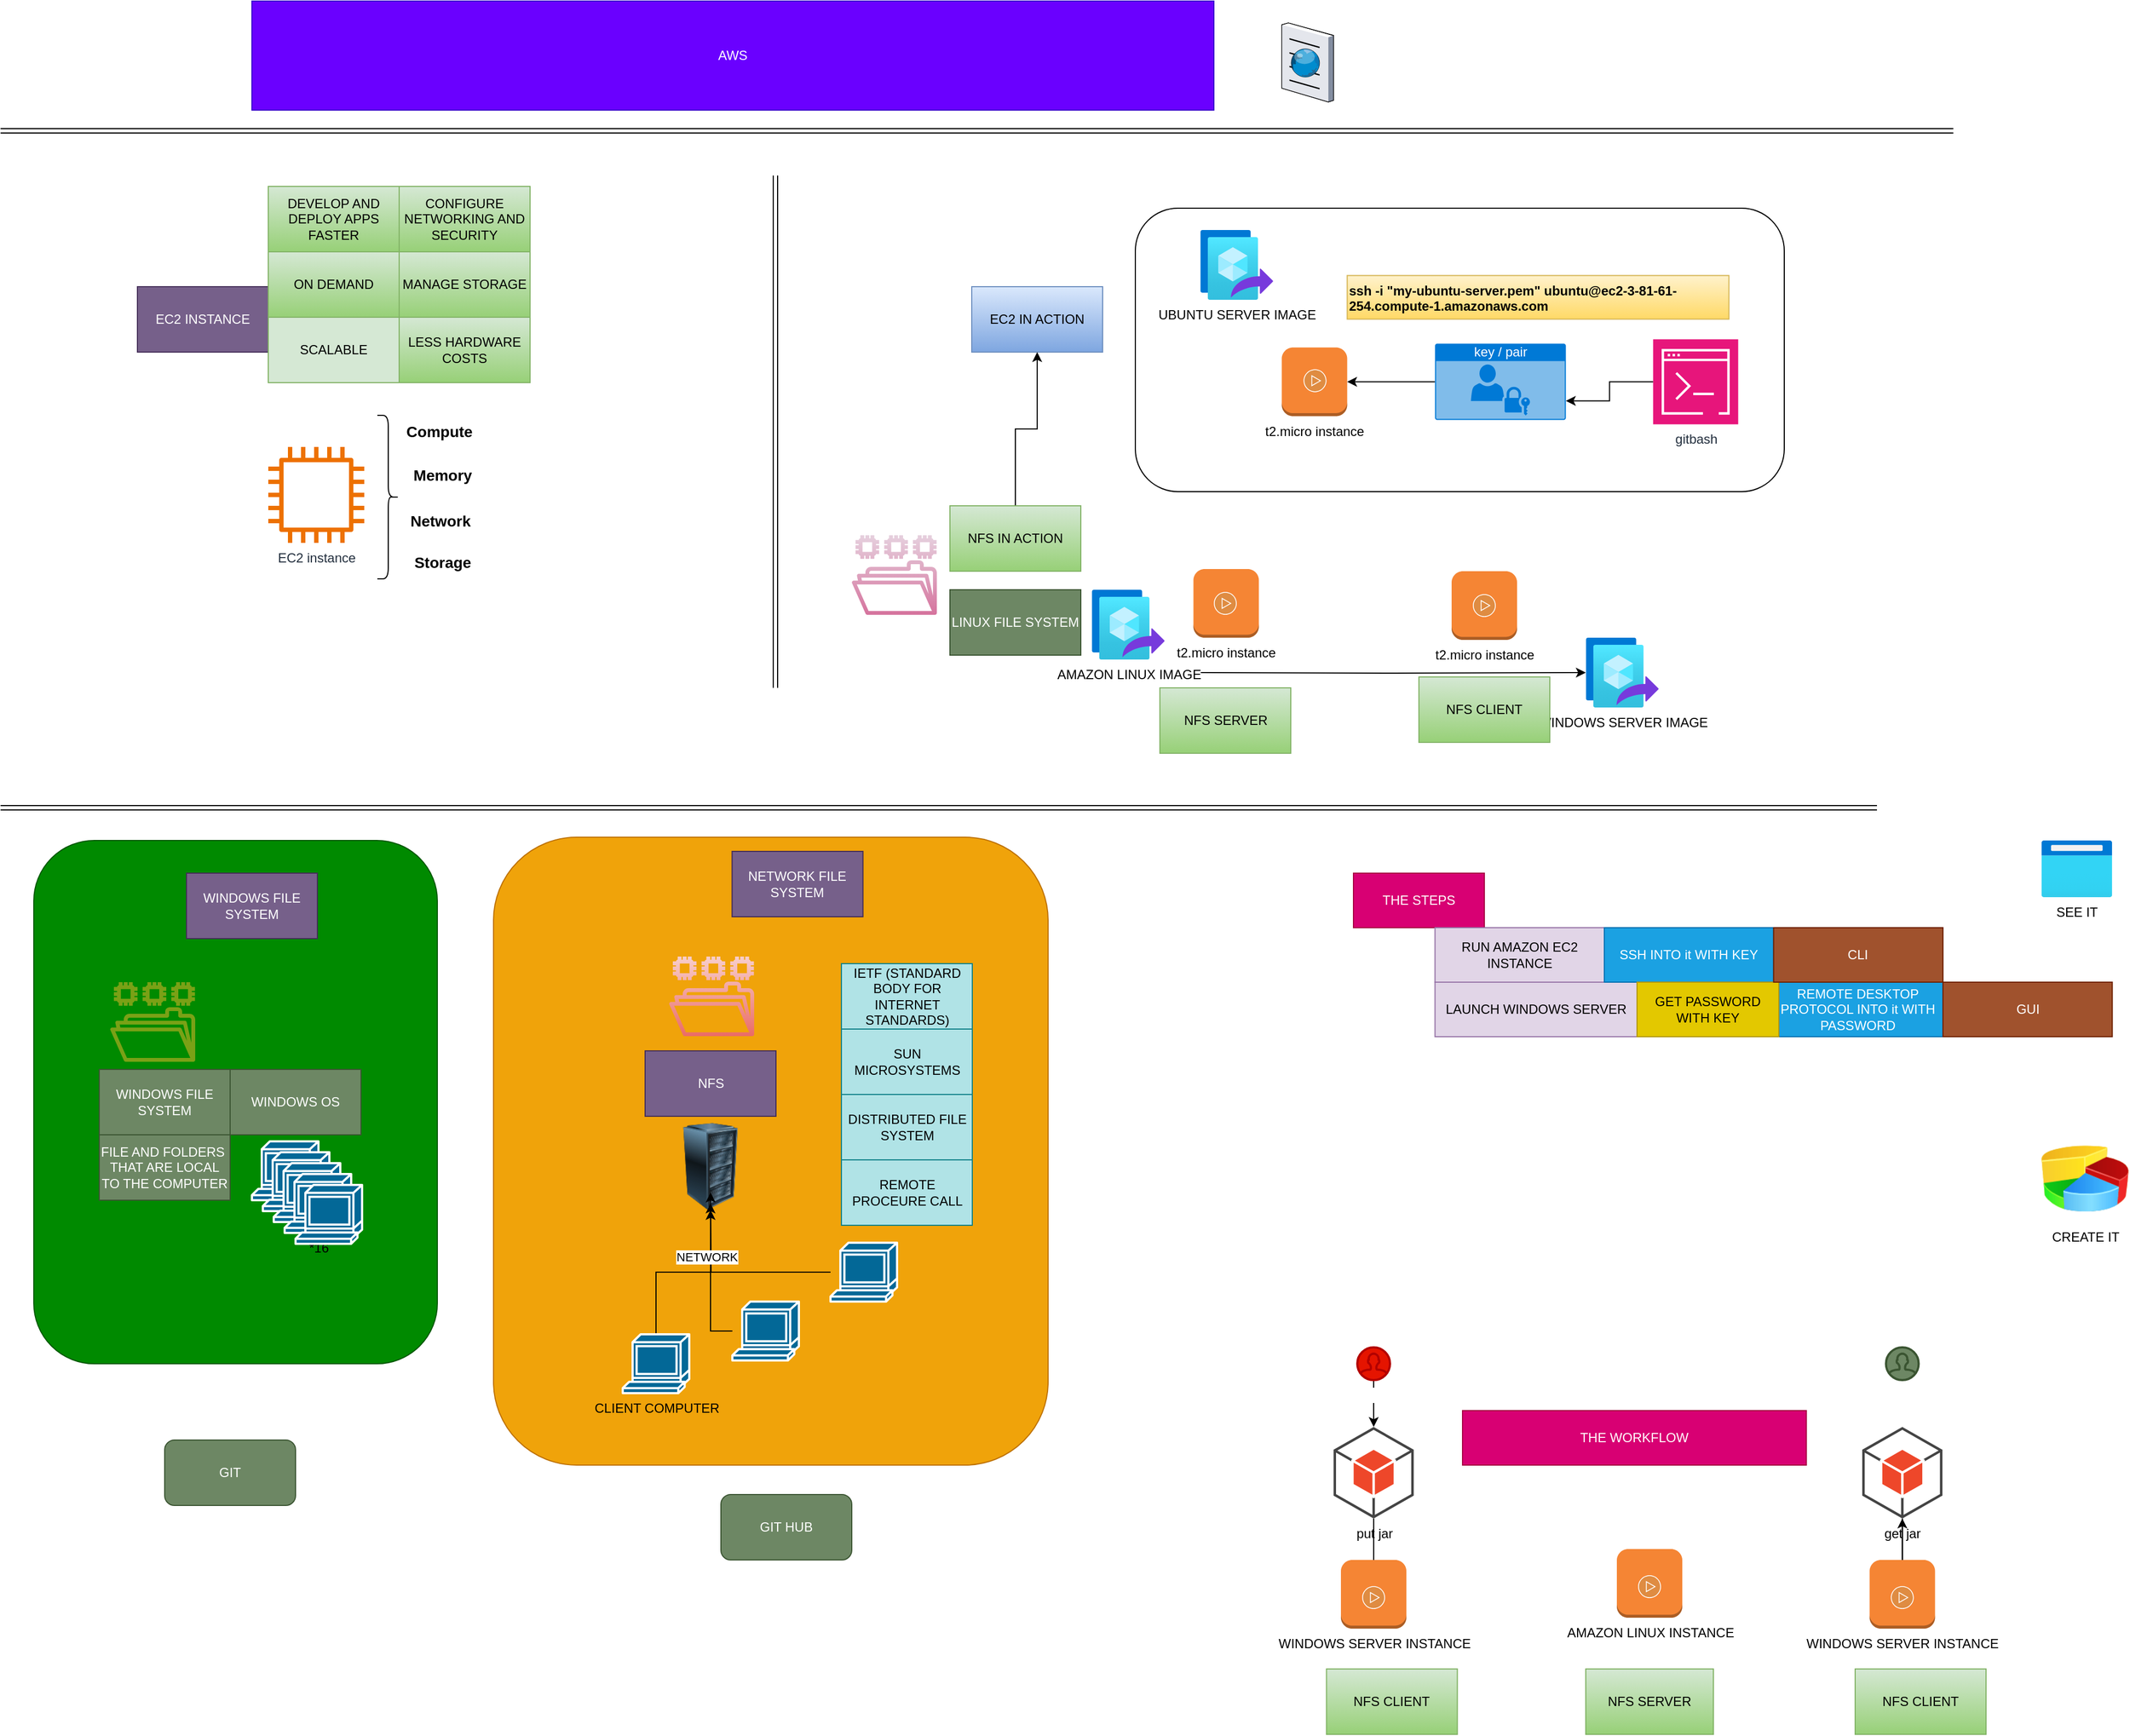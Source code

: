 <mxfile version="24.7.5" pages="2">
  <diagram name="Page-1" id="6AnjgJl4m1_xu4CjwL9G">
    <mxGraphModel dx="1050" dy="1721" grid="1" gridSize="10" guides="1" tooltips="1" connect="1" arrows="1" fold="1" page="1" pageScale="1" pageWidth="850" pageHeight="1100" math="0" shadow="0">
      <root>
        <mxCell id="0" />
        <mxCell id="1" parent="0" />
        <mxCell id="43DrkjbEzCUivdf8AP8T-97" value="t2.micro instance" style="outlineConnect=0;dashed=0;verticalLabelPosition=bottom;verticalAlign=top;align=center;html=1;shape=mxgraph.aws3.instance;fillColor=#F58534;gradientColor=none;" vertex="1" parent="1">
          <mxGeometry x="1273.25" y="401" width="60" height="63" as="geometry" />
        </mxCell>
        <mxCell id="43DrkjbEzCUivdf8AP8T-95" value="" style="rounded=1;whiteSpace=wrap;html=1;" vertex="1" parent="1">
          <mxGeometry x="1220" y="70" width="595" height="260" as="geometry" />
        </mxCell>
        <mxCell id="43DrkjbEzCUivdf8AP8T-1" value="AWS" style="rounded=0;whiteSpace=wrap;html=1;fillColor=#6a00ff;strokeColor=#3700CC;fontColor=#ffffff;" vertex="1" parent="1">
          <mxGeometry x="410" y="-120" width="882" height="100" as="geometry" />
        </mxCell>
        <mxCell id="43DrkjbEzCUivdf8AP8T-12" value="" style="group" vertex="1" connectable="0" parent="1">
          <mxGeometry x="425" y="260" width="400" height="150" as="geometry" />
        </mxCell>
        <mxCell id="43DrkjbEzCUivdf8AP8T-6" value="EC2 instance" style="sketch=0;outlineConnect=0;fontColor=#232F3E;gradientColor=none;fillColor=#ED7100;strokeColor=none;dashed=0;verticalLabelPosition=bottom;verticalAlign=top;align=center;html=1;fontSize=12;fontStyle=0;aspect=fixed;pointerEvents=1;shape=mxgraph.aws4.instance2;" vertex="1" parent="43DrkjbEzCUivdf8AP8T-12">
          <mxGeometry y="29" width="88" height="88" as="geometry" />
        </mxCell>
        <mxCell id="43DrkjbEzCUivdf8AP8T-7" value="&lt;font style=&quot;font-size: 14px;&quot;&gt;&lt;b&gt;Compute&lt;/b&gt;&lt;/font&gt;" style="text;strokeColor=none;align=center;fillColor=none;html=1;verticalAlign=middle;whiteSpace=wrap;rounded=0;" vertex="1" parent="43DrkjbEzCUivdf8AP8T-12">
          <mxGeometry x="127" width="60" height="30" as="geometry" />
        </mxCell>
        <mxCell id="43DrkjbEzCUivdf8AP8T-8" value="&lt;font style=&quot;font-size: 14px;&quot;&gt;&lt;b&gt;Memory&lt;/b&gt;&lt;/font&gt;" style="text;strokeColor=none;align=center;fillColor=none;html=1;verticalAlign=middle;whiteSpace=wrap;rounded=0;" vertex="1" parent="43DrkjbEzCUivdf8AP8T-12">
          <mxGeometry x="130" y="40" width="60" height="30" as="geometry" />
        </mxCell>
        <mxCell id="43DrkjbEzCUivdf8AP8T-9" value="&lt;font style=&quot;font-size: 14px;&quot;&gt;&lt;b&gt;Network&lt;/b&gt;&lt;/font&gt;" style="text;strokeColor=none;align=center;fillColor=none;html=1;verticalAlign=middle;whiteSpace=wrap;rounded=0;" vertex="1" parent="43DrkjbEzCUivdf8AP8T-12">
          <mxGeometry x="128" y="82" width="60" height="30" as="geometry" />
        </mxCell>
        <mxCell id="43DrkjbEzCUivdf8AP8T-10" value="&lt;font style=&quot;font-size: 14px;&quot;&gt;&lt;b&gt;Storage&lt;/b&gt;&lt;/font&gt;" style="text;strokeColor=none;align=center;fillColor=none;html=1;verticalAlign=middle;whiteSpace=wrap;rounded=0;" vertex="1" parent="43DrkjbEzCUivdf8AP8T-12">
          <mxGeometry x="130" y="120" width="60" height="30" as="geometry" />
        </mxCell>
        <mxCell id="43DrkjbEzCUivdf8AP8T-11" value="" style="shape=curlyBracket;whiteSpace=wrap;html=1;rounded=1;flipH=1;labelPosition=right;verticalLabelPosition=middle;align=left;verticalAlign=middle;" vertex="1" parent="43DrkjbEzCUivdf8AP8T-12">
          <mxGeometry x="100" width="20" height="150" as="geometry" />
        </mxCell>
        <mxCell id="43DrkjbEzCUivdf8AP8T-41" value="EC2 INSTANCE" style="rounded=0;whiteSpace=wrap;html=1;fillColor=#76608a;strokeColor=#432D57;fontColor=#ffffff;" vertex="1" parent="1">
          <mxGeometry x="305" y="142" width="120" height="60" as="geometry" />
        </mxCell>
        <mxCell id="43DrkjbEzCUivdf8AP8T-43" value="ON DEMAND" style="rounded=0;whiteSpace=wrap;html=1;fillColor=#d5e8d4;strokeColor=#82b366;gradientColor=#97d077;" vertex="1" parent="1">
          <mxGeometry x="425" y="110" width="120" height="60" as="geometry" />
        </mxCell>
        <mxCell id="43DrkjbEzCUivdf8AP8T-44" value="SCALABLE" style="rounded=0;whiteSpace=wrap;html=1;fillColor=#d5e8d4;strokeColor=#82b366;" vertex="1" parent="1">
          <mxGeometry x="425" y="170" width="120" height="60" as="geometry" />
        </mxCell>
        <mxCell id="43DrkjbEzCUivdf8AP8T-45" value="EC2 IN ACTION" style="rounded=0;whiteSpace=wrap;html=1;fillColor=#dae8fc;strokeColor=#6c8ebf;gradientColor=#7ea6e0;" vertex="1" parent="1">
          <mxGeometry x="1070" y="142" width="120" height="60" as="geometry" />
        </mxCell>
        <mxCell id="43DrkjbEzCUivdf8AP8T-46" value="UBUNTU SERVER IMAGE" style="image;aspect=fixed;html=1;points=[];align=center;fontSize=12;image=img/lib/azure2/compute/Image_Versions.svg;" vertex="1" parent="1">
          <mxGeometry x="1279.5" y="90" width="67" height="64" as="geometry" />
        </mxCell>
        <mxCell id="43DrkjbEzCUivdf8AP8T-47" value="t2.micro instance" style="outlineConnect=0;dashed=0;verticalLabelPosition=bottom;verticalAlign=top;align=center;html=1;shape=mxgraph.aws3.instance;fillColor=#F58534;gradientColor=none;" vertex="1" parent="1">
          <mxGeometry x="1354.25" y="197.75" width="60" height="63" as="geometry" />
        </mxCell>
        <mxCell id="43DrkjbEzCUivdf8AP8T-53" style="edgeStyle=orthogonalEdgeStyle;rounded=0;orthogonalLoop=1;jettySize=auto;html=1;" edge="1" parent="1" source="43DrkjbEzCUivdf8AP8T-49" target="43DrkjbEzCUivdf8AP8T-47">
          <mxGeometry relative="1" as="geometry" />
        </mxCell>
        <mxCell id="43DrkjbEzCUivdf8AP8T-49" value="key / pair" style="html=1;whiteSpace=wrap;strokeColor=none;fillColor=#0079D6;labelPosition=center;verticalLabelPosition=middle;verticalAlign=top;align=center;fontSize=12;outlineConnect=0;spacingTop=-6;fontColor=#FFFFFF;sketch=0;shape=mxgraph.sitemap.login;" vertex="1" parent="1">
          <mxGeometry x="1494.75" y="194.25" width="120" height="70" as="geometry" />
        </mxCell>
        <mxCell id="43DrkjbEzCUivdf8AP8T-50" value="" style="sketch=0;pointerEvents=1;shadow=0;dashed=0;html=1;strokeColor=none;fillColor=#DF8C42;labelPosition=center;verticalLabelPosition=bottom;verticalAlign=top;align=center;outlineConnect=0;shape=mxgraph.veeam2.running_playing;" vertex="1" parent="1">
          <mxGeometry x="1374.25" y="217.75" width="21" height="21" as="geometry" />
        </mxCell>
        <mxCell id="43DrkjbEzCUivdf8AP8T-51" value="gitbash" style="sketch=0;points=[[0,0,0],[0.25,0,0],[0.5,0,0],[0.75,0,0],[1,0,0],[0,1,0],[0.25,1,0],[0.5,1,0],[0.75,1,0],[1,1,0],[0,0.25,0],[0,0.5,0],[0,0.75,0],[1,0.25,0],[1,0.5,0],[1,0.75,0]];points=[[0,0,0],[0.25,0,0],[0.5,0,0],[0.75,0,0],[1,0,0],[0,1,0],[0.25,1,0],[0.5,1,0],[0.75,1,0],[1,1,0],[0,0.25,0],[0,0.5,0],[0,0.75,0],[1,0.25,0],[1,0.5,0],[1,0.75,0]];outlineConnect=0;fontColor=#232F3E;fillColor=#E7157B;strokeColor=#ffffff;dashed=0;verticalLabelPosition=bottom;verticalAlign=top;align=center;html=1;fontSize=12;fontStyle=0;aspect=fixed;shape=mxgraph.aws4.resourceIcon;resIcon=mxgraph.aws4.command_line_interface;" vertex="1" parent="1">
          <mxGeometry x="1694.75" y="190.25" width="78" height="78" as="geometry" />
        </mxCell>
        <mxCell id="43DrkjbEzCUivdf8AP8T-52" style="edgeStyle=orthogonalEdgeStyle;rounded=0;orthogonalLoop=1;jettySize=auto;html=1;entryX=1;entryY=0.75;entryDx=0;entryDy=0;entryPerimeter=0;" edge="1" parent="1" source="43DrkjbEzCUivdf8AP8T-51" target="43DrkjbEzCUivdf8AP8T-49">
          <mxGeometry relative="1" as="geometry" />
        </mxCell>
        <mxCell id="43DrkjbEzCUivdf8AP8T-54" value="LESS HARDWARE COSTS" style="rounded=0;whiteSpace=wrap;html=1;fillColor=#d5e8d4;strokeColor=#82b366;gradientColor=#97d077;" vertex="1" parent="1">
          <mxGeometry x="545" y="170" width="120" height="60" as="geometry" />
        </mxCell>
        <mxCell id="43DrkjbEzCUivdf8AP8T-55" value="DEVELOP AND DEPLOY APPS FASTER" style="rounded=0;whiteSpace=wrap;html=1;fillColor=#d5e8d4;strokeColor=#82b366;gradientColor=#97d077;" vertex="1" parent="1">
          <mxGeometry x="425" y="50" width="120" height="60" as="geometry" />
        </mxCell>
        <mxCell id="43DrkjbEzCUivdf8AP8T-56" value="CONFIGURE NETWORKING AND SECURITY" style="rounded=0;whiteSpace=wrap;html=1;fillColor=#d5e8d4;strokeColor=#82b366;gradientColor=#97d077;" vertex="1" parent="1">
          <mxGeometry x="545" y="50" width="120" height="60" as="geometry" />
        </mxCell>
        <mxCell id="43DrkjbEzCUivdf8AP8T-57" value="MANAGE STORAGE" style="rounded=0;whiteSpace=wrap;html=1;fillColor=#d5e8d4;strokeColor=#82b366;gradientColor=#97d077;" vertex="1" parent="1">
          <mxGeometry x="545" y="110" width="120" height="60" as="geometry" />
        </mxCell>
        <mxCell id="43DrkjbEzCUivdf8AP8T-61" value="" style="edgeStyle=orthogonalEdgeStyle;rounded=0;orthogonalLoop=1;jettySize=auto;html=1;" edge="1" parent="1" source="43DrkjbEzCUivdf8AP8T-58" target="43DrkjbEzCUivdf8AP8T-45">
          <mxGeometry relative="1" as="geometry" />
        </mxCell>
        <mxCell id="43DrkjbEzCUivdf8AP8T-58" value="NFS IN ACTION" style="rounded=0;whiteSpace=wrap;html=1;fillColor=#d5e8d4;strokeColor=#82b366;gradientColor=#97d077;" vertex="1" parent="1">
          <mxGeometry x="1050" y="343" width="120" height="60" as="geometry" />
        </mxCell>
        <mxCell id="43DrkjbEzCUivdf8AP8T-62" value="" style="sketch=0;outlineConnect=0;gradientColor=#d5739d;fillColor=#e6d0de;strokeColor=#996185;dashed=0;verticalLabelPosition=bottom;verticalAlign=top;align=center;html=1;fontSize=12;fontStyle=0;aspect=fixed;pointerEvents=1;shape=mxgraph.aws4.file_system;" vertex="1" parent="1">
          <mxGeometry x="960" y="370" width="78" height="73" as="geometry" />
        </mxCell>
        <UserObject label="ssh -i &quot;my-ubuntu-server.pem&quot; ubuntu@ec2-3-81-61-254.compute-1.amazonaws.com" link="ssh -i &quot;my-ubuntu-server.pem&quot; ubuntu@ec2-3-81-61-254.compute-1.amazonaws.com" id="43DrkjbEzCUivdf8AP8T-63">
          <mxCell style="text;whiteSpace=wrap;html=1;fontStyle=1;fillColor=#fff2cc;gradientColor=#ffd966;strokeColor=#d6b656;" vertex="1" parent="1">
            <mxGeometry x="1414.25" y="131.75" width="350" height="40" as="geometry" />
          </mxCell>
        </UserObject>
        <mxCell id="43DrkjbEzCUivdf8AP8T-64" value="AMAZON LINUX IMAGE" style="image;aspect=fixed;html=1;points=[];align=center;fontSize=12;image=img/lib/azure2/compute/Image_Versions.svg;" vertex="1" parent="1">
          <mxGeometry x="1180" y="420" width="67" height="64" as="geometry" />
        </mxCell>
        <mxCell id="43DrkjbEzCUivdf8AP8T-65" value="WINDOWS SERVER IMAGE" style="image;aspect=fixed;html=1;points=[];align=center;fontSize=12;image=img/lib/azure2/compute/Image_Versions.svg;" vertex="1" parent="1">
          <mxGeometry x="1633" y="464" width="67" height="64" as="geometry" />
        </mxCell>
        <mxCell id="43DrkjbEzCUivdf8AP8T-67" style="edgeStyle=orthogonalEdgeStyle;rounded=0;orthogonalLoop=1;jettySize=auto;html=1;" edge="1" parent="1" target="43DrkjbEzCUivdf8AP8T-65">
          <mxGeometry relative="1" as="geometry">
            <mxPoint x="1280" y="496" as="sourcePoint" />
          </mxGeometry>
        </mxCell>
        <mxCell id="43DrkjbEzCUivdf8AP8T-71" value="" style="group" vertex="1" connectable="0" parent="1">
          <mxGeometry x="750" y="660" width="390" height="563" as="geometry" />
        </mxCell>
        <mxCell id="43DrkjbEzCUivdf8AP8T-40" value="" style="group" vertex="1" connectable="0" parent="43DrkjbEzCUivdf8AP8T-71">
          <mxGeometry y="103" width="390" height="460" as="geometry" />
        </mxCell>
        <mxCell id="43DrkjbEzCUivdf8AP8T-77" value="" style="rounded=1;whiteSpace=wrap;html=1;fillColor=#f0a30a;fontColor=#000000;strokeColor=#BD7000;" vertex="1" parent="43DrkjbEzCUivdf8AP8T-40">
          <mxGeometry x="-118.5" y="-116" width="508.5" height="576" as="geometry" />
        </mxCell>
        <mxCell id="43DrkjbEzCUivdf8AP8T-20" value="NFS" style="rounded=0;whiteSpace=wrap;html=1;fillColor=#76608a;strokeColor=#432D57;fontColor=#ffffff;" vertex="1" parent="43DrkjbEzCUivdf8AP8T-40">
          <mxGeometry x="20.5" y="80" width="120" height="60" as="geometry" />
        </mxCell>
        <mxCell id="43DrkjbEzCUivdf8AP8T-27" value="" style="image;html=1;image=img/lib/clip_art/computers/Server_Rack_128x128.png" vertex="1" parent="43DrkjbEzCUivdf8AP8T-40">
          <mxGeometry x="40.5" y="146" width="80" height="80" as="geometry" />
        </mxCell>
        <mxCell id="43DrkjbEzCUivdf8AP8T-31" style="edgeStyle=orthogonalEdgeStyle;rounded=0;orthogonalLoop=1;jettySize=auto;html=1;" edge="1" parent="43DrkjbEzCUivdf8AP8T-40" source="43DrkjbEzCUivdf8AP8T-28" target="43DrkjbEzCUivdf8AP8T-27">
          <mxGeometry relative="1" as="geometry" />
        </mxCell>
        <mxCell id="43DrkjbEzCUivdf8AP8T-28" value="CLIENT COMPUTER" style="shape=mxgraph.cisco.computers_and_peripherals.terminal;html=1;pointerEvents=1;dashed=0;fillColor=#036897;strokeColor=#ffffff;strokeWidth=2;verticalLabelPosition=bottom;verticalAlign=top;align=center;outlineConnect=0;" vertex="1" parent="43DrkjbEzCUivdf8AP8T-40">
          <mxGeometry y="340" width="61" height="54" as="geometry" />
        </mxCell>
        <mxCell id="43DrkjbEzCUivdf8AP8T-32" style="edgeStyle=orthogonalEdgeStyle;rounded=0;orthogonalLoop=1;jettySize=auto;html=1;" edge="1" parent="43DrkjbEzCUivdf8AP8T-40" source="43DrkjbEzCUivdf8AP8T-29">
          <mxGeometry relative="1" as="geometry">
            <mxPoint x="80.5" y="220" as="targetPoint" />
          </mxGeometry>
        </mxCell>
        <mxCell id="43DrkjbEzCUivdf8AP8T-29" value="" style="shape=mxgraph.cisco.computers_and_peripherals.terminal;html=1;pointerEvents=1;dashed=0;fillColor=#036897;strokeColor=#ffffff;strokeWidth=2;verticalLabelPosition=bottom;verticalAlign=top;align=center;outlineConnect=0;" vertex="1" parent="43DrkjbEzCUivdf8AP8T-40">
          <mxGeometry x="100.5" y="310" width="61" height="54" as="geometry" />
        </mxCell>
        <mxCell id="43DrkjbEzCUivdf8AP8T-33" style="edgeStyle=orthogonalEdgeStyle;rounded=0;orthogonalLoop=1;jettySize=auto;html=1;" edge="1" parent="43DrkjbEzCUivdf8AP8T-40" source="43DrkjbEzCUivdf8AP8T-30">
          <mxGeometry relative="1" as="geometry">
            <mxPoint x="80.5" y="210" as="targetPoint" />
          </mxGeometry>
        </mxCell>
        <mxCell id="43DrkjbEzCUivdf8AP8T-36" value="NETWORK" style="edgeLabel;html=1;align=center;verticalAlign=middle;resizable=0;points=[];" vertex="1" connectable="0" parent="43DrkjbEzCUivdf8AP8T-33">
          <mxGeometry x="0.361" y="4" relative="1" as="geometry">
            <mxPoint as="offset" />
          </mxGeometry>
        </mxCell>
        <mxCell id="43DrkjbEzCUivdf8AP8T-30" value="" style="shape=mxgraph.cisco.computers_and_peripherals.terminal;html=1;pointerEvents=1;dashed=0;fillColor=#036897;strokeColor=#ffffff;strokeWidth=2;verticalLabelPosition=bottom;verticalAlign=top;align=center;outlineConnect=0;" vertex="1" parent="43DrkjbEzCUivdf8AP8T-40">
          <mxGeometry x="190.5" y="256" width="61" height="54" as="geometry" />
        </mxCell>
        <mxCell id="43DrkjbEzCUivdf8AP8T-34" value="DISTRIBUTED FILE SYSTEM" style="rounded=0;whiteSpace=wrap;html=1;fillColor=#b0e3e6;strokeColor=#0e8088;" vertex="1" parent="43DrkjbEzCUivdf8AP8T-40">
          <mxGeometry x="200.5" y="120" width="120" height="60" as="geometry" />
        </mxCell>
        <mxCell id="43DrkjbEzCUivdf8AP8T-35" value="SUN MICROSYSTEMS" style="rounded=0;whiteSpace=wrap;html=1;fillColor=#b0e3e6;strokeColor=#0e8088;" vertex="1" parent="43DrkjbEzCUivdf8AP8T-40">
          <mxGeometry x="200.5" y="60" width="120" height="60" as="geometry" />
        </mxCell>
        <mxCell id="43DrkjbEzCUivdf8AP8T-37" value="REMOTE PROCEURE CALL" style="rounded=0;whiteSpace=wrap;html=1;fillColor=#b0e3e6;strokeColor=#0e8088;" vertex="1" parent="43DrkjbEzCUivdf8AP8T-40">
          <mxGeometry x="200.5" y="180" width="120" height="60" as="geometry" />
        </mxCell>
        <mxCell id="43DrkjbEzCUivdf8AP8T-38" value="IETF (STANDARD BODY FOR INTERNET STANDARDS)" style="rounded=0;whiteSpace=wrap;html=1;fillColor=#b0e3e6;strokeColor=#0e8088;" vertex="1" parent="43DrkjbEzCUivdf8AP8T-40">
          <mxGeometry x="200.5" width="120" height="60" as="geometry" />
        </mxCell>
        <mxCell id="43DrkjbEzCUivdf8AP8T-60" value="" style="sketch=0;outlineConnect=0;gradientColor=#ea6b66;fillColor=#f8cecc;strokeColor=#b85450;dashed=0;verticalLabelPosition=bottom;verticalAlign=top;align=center;html=1;fontSize=12;fontStyle=0;aspect=fixed;pointerEvents=1;shape=mxgraph.aws4.file_system;" vertex="1" parent="43DrkjbEzCUivdf8AP8T-40">
          <mxGeometry x="42.5" y="-6.5" width="78" height="73" as="geometry" />
        </mxCell>
        <mxCell id="43DrkjbEzCUivdf8AP8T-68" value="NETWORK FILE SYSTEM" style="rounded=0;whiteSpace=wrap;html=1;fillColor=#76608a;strokeColor=#432D57;fontColor=#ffffff;" vertex="1" parent="43DrkjbEzCUivdf8AP8T-71">
          <mxGeometry x="100.25" width="120" height="60" as="geometry" />
        </mxCell>
        <mxCell id="43DrkjbEzCUivdf8AP8T-72" value="" style="shape=link;html=1;rounded=0;" edge="1" parent="1">
          <mxGeometry width="100" relative="1" as="geometry">
            <mxPoint x="179.5" y="620" as="sourcePoint" />
            <mxPoint x="1900" y="620" as="targetPoint" />
          </mxGeometry>
        </mxCell>
        <mxCell id="43DrkjbEzCUivdf8AP8T-73" value="" style="shape=link;html=1;rounded=0;" edge="1" parent="1">
          <mxGeometry width="100" relative="1" as="geometry">
            <mxPoint x="179.5" y="-1" as="sourcePoint" />
            <mxPoint x="1970" y="-1" as="targetPoint" />
          </mxGeometry>
        </mxCell>
        <mxCell id="43DrkjbEzCUivdf8AP8T-74" value="" style="shape=link;html=1;rounded=0;" edge="1" parent="1">
          <mxGeometry width="100" relative="1" as="geometry">
            <mxPoint x="890" y="40" as="sourcePoint" />
            <mxPoint x="890" y="510" as="targetPoint" />
          </mxGeometry>
        </mxCell>
        <mxCell id="43DrkjbEzCUivdf8AP8T-79" value="" style="group" vertex="1" connectable="0" parent="1">
          <mxGeometry x="210" y="650" width="370" height="480" as="geometry" />
        </mxCell>
        <mxCell id="43DrkjbEzCUivdf8AP8T-76" value="" style="rounded=1;whiteSpace=wrap;html=1;fillColor=#008a00;fontColor=#ffffff;strokeColor=#005700;" vertex="1" parent="43DrkjbEzCUivdf8AP8T-79">
          <mxGeometry width="370" height="480" as="geometry" />
        </mxCell>
        <mxCell id="43DrkjbEzCUivdf8AP8T-70" value="" style="group" vertex="1" connectable="0" parent="43DrkjbEzCUivdf8AP8T-79">
          <mxGeometry x="60" y="30" width="241" height="340" as="geometry" />
        </mxCell>
        <mxCell id="43DrkjbEzCUivdf8AP8T-39" value="" style="group" vertex="1" connectable="0" parent="43DrkjbEzCUivdf8AP8T-70">
          <mxGeometry y="180" width="241" height="160" as="geometry" />
        </mxCell>
        <mxCell id="43DrkjbEzCUivdf8AP8T-16" value="WINDOWS FILE SYSTEM" style="rounded=0;whiteSpace=wrap;html=1;fillColor=#6d8764;strokeColor=#3A5431;fontColor=#ffffff;" vertex="1" parent="43DrkjbEzCUivdf8AP8T-39">
          <mxGeometry width="120" height="60" as="geometry" />
        </mxCell>
        <mxCell id="43DrkjbEzCUivdf8AP8T-17" value="FILE AND FOLDERS&amp;nbsp;&lt;div&gt;THAT ARE LOCAL TO THE COMPUTER&lt;/div&gt;" style="rounded=0;whiteSpace=wrap;html=1;fillColor=#6d8764;strokeColor=#3A5431;fontColor=#ffffff;" vertex="1" parent="43DrkjbEzCUivdf8AP8T-39">
          <mxGeometry y="60" width="120" height="60" as="geometry" />
        </mxCell>
        <mxCell id="43DrkjbEzCUivdf8AP8T-18" value="WINDOWS OS" style="rounded=0;whiteSpace=wrap;html=1;fillColor=#6d8764;strokeColor=#3A5431;fontColor=#ffffff;" vertex="1" parent="43DrkjbEzCUivdf8AP8T-39">
          <mxGeometry x="120" width="120" height="60" as="geometry" />
        </mxCell>
        <mxCell id="43DrkjbEzCUivdf8AP8T-21" value="*16" style="shape=mxgraph.cisco.computers_and_peripherals.terminal;html=1;pointerEvents=1;dashed=0;fillColor=#036897;strokeColor=#ffffff;strokeWidth=2;verticalLabelPosition=bottom;verticalAlign=top;align=center;outlineConnect=0;" vertex="1" parent="43DrkjbEzCUivdf8AP8T-39">
          <mxGeometry x="140" y="66" width="61" height="54" as="geometry" />
        </mxCell>
        <mxCell id="43DrkjbEzCUivdf8AP8T-23" value="*16" style="shape=mxgraph.cisco.computers_and_peripherals.terminal;html=1;pointerEvents=1;dashed=0;fillColor=#036897;strokeColor=#ffffff;strokeWidth=2;verticalLabelPosition=bottom;verticalAlign=top;align=center;outlineConnect=0;" vertex="1" parent="43DrkjbEzCUivdf8AP8T-39">
          <mxGeometry x="150" y="76" width="61" height="54" as="geometry" />
        </mxCell>
        <mxCell id="43DrkjbEzCUivdf8AP8T-24" value="*16" style="shape=mxgraph.cisco.computers_and_peripherals.terminal;html=1;pointerEvents=1;dashed=0;fillColor=#036897;strokeColor=#ffffff;strokeWidth=2;verticalLabelPosition=bottom;verticalAlign=top;align=center;outlineConnect=0;" vertex="1" parent="43DrkjbEzCUivdf8AP8T-39">
          <mxGeometry x="160" y="86" width="61" height="54" as="geometry" />
        </mxCell>
        <mxCell id="43DrkjbEzCUivdf8AP8T-25" value="*16" style="shape=mxgraph.cisco.computers_and_peripherals.terminal;html=1;pointerEvents=1;dashed=0;fillColor=#036897;strokeColor=#ffffff;strokeWidth=2;verticalLabelPosition=bottom;verticalAlign=top;align=center;outlineConnect=0;" vertex="1" parent="43DrkjbEzCUivdf8AP8T-39">
          <mxGeometry x="170" y="96" width="61" height="54" as="geometry" />
        </mxCell>
        <mxCell id="43DrkjbEzCUivdf8AP8T-26" value="" style="shape=mxgraph.cisco.computers_and_peripherals.terminal;html=1;pointerEvents=1;dashed=0;fillColor=#036897;strokeColor=#ffffff;strokeWidth=2;verticalLabelPosition=bottom;verticalAlign=top;align=center;outlineConnect=0;" vertex="1" parent="43DrkjbEzCUivdf8AP8T-39">
          <mxGeometry x="180" y="106" width="61" height="54" as="geometry" />
        </mxCell>
        <mxCell id="43DrkjbEzCUivdf8AP8T-59" value="" style="sketch=0;outlineConnect=0;fontColor=#232F3E;gradientColor=none;fillColor=#7AA116;strokeColor=none;dashed=0;verticalLabelPosition=bottom;verticalAlign=top;align=center;html=1;fontSize=12;fontStyle=0;aspect=fixed;pointerEvents=1;shape=mxgraph.aws4.file_system;" vertex="1" parent="43DrkjbEzCUivdf8AP8T-70">
          <mxGeometry x="10" y="100" width="78" height="73" as="geometry" />
        </mxCell>
        <mxCell id="43DrkjbEzCUivdf8AP8T-69" value="WINDOWS FILE SYSTEM" style="rounded=0;whiteSpace=wrap;html=1;fillColor=#76608a;strokeColor=#432D57;fontColor=#ffffff;" vertex="1" parent="43DrkjbEzCUivdf8AP8T-70">
          <mxGeometry x="80" width="120" height="60" as="geometry" />
        </mxCell>
        <mxCell id="43DrkjbEzCUivdf8AP8T-80" value="GIT" style="rounded=1;whiteSpace=wrap;html=1;fillColor=#6d8764;fontColor=#ffffff;strokeColor=#3A5431;" vertex="1" parent="1">
          <mxGeometry x="330" y="1200" width="120" height="60" as="geometry" />
        </mxCell>
        <mxCell id="43DrkjbEzCUivdf8AP8T-81" value="GIT HUB" style="rounded=1;whiteSpace=wrap;html=1;fillColor=#6d8764;fontColor=#ffffff;strokeColor=#3A5431;" vertex="1" parent="1">
          <mxGeometry x="840" y="1250" width="120" height="60" as="geometry" />
        </mxCell>
        <mxCell id="43DrkjbEzCUivdf8AP8T-94" value="LINUX FILE SYSTEM" style="rounded=0;whiteSpace=wrap;html=1;fillColor=#6d8764;strokeColor=#3A5431;fontColor=#ffffff;" vertex="1" parent="1">
          <mxGeometry x="1050" y="420" width="120" height="60" as="geometry" />
        </mxCell>
        <mxCell id="43DrkjbEzCUivdf8AP8T-96" value="" style="sketch=0;pointerEvents=1;shadow=0;dashed=0;html=1;strokeColor=none;fillColor=#DF8C42;labelPosition=center;verticalLabelPosition=bottom;verticalAlign=top;align=center;outlineConnect=0;shape=mxgraph.veeam2.running_playing;" vertex="1" parent="1">
          <mxGeometry x="1292" y="422" width="21" height="21" as="geometry" />
        </mxCell>
        <mxCell id="43DrkjbEzCUivdf8AP8T-100" value="t2.micro instance" style="outlineConnect=0;dashed=0;verticalLabelPosition=bottom;verticalAlign=top;align=center;html=1;shape=mxgraph.aws3.instance;fillColor=#F58534;gradientColor=none;" vertex="1" parent="1">
          <mxGeometry x="1510" y="403" width="60" height="63" as="geometry" />
        </mxCell>
        <mxCell id="43DrkjbEzCUivdf8AP8T-101" value="" style="sketch=0;pointerEvents=1;shadow=0;dashed=0;html=1;strokeColor=none;fillColor=#DF8C42;labelPosition=center;verticalLabelPosition=bottom;verticalAlign=top;align=center;outlineConnect=0;shape=mxgraph.veeam2.running_playing;" vertex="1" parent="1">
          <mxGeometry x="1529.5" y="424" width="21" height="21" as="geometry" />
        </mxCell>
        <mxCell id="43DrkjbEzCUivdf8AP8T-102" value="NFS SERVER" style="rounded=0;whiteSpace=wrap;html=1;fillColor=#d5e8d4;strokeColor=#82b366;gradientColor=#97d077;" vertex="1" parent="1">
          <mxGeometry x="1242.5" y="510" width="120" height="60" as="geometry" />
        </mxCell>
        <mxCell id="43DrkjbEzCUivdf8AP8T-103" value="NFS CLIENT" style="rounded=0;whiteSpace=wrap;html=1;fillColor=#d5e8d4;strokeColor=#82b366;gradientColor=#97d077;" vertex="1" parent="1">
          <mxGeometry x="1480" y="500" width="120" height="60" as="geometry" />
        </mxCell>
        <mxCell id="43DrkjbEzCUivdf8AP8T-104" value="" style="verticalLabelPosition=bottom;sketch=0;aspect=fixed;html=1;verticalAlign=top;strokeColor=none;align=center;outlineConnect=0;shape=mxgraph.citrix.browser;" vertex="1" parent="1">
          <mxGeometry x="1354.25" y="-100" width="47.5" height="72.5" as="geometry" />
        </mxCell>
        <mxCell id="43DrkjbEzCUivdf8AP8T-105" value="SEE IT" style="image;aspect=fixed;html=1;points=[];align=center;fontSize=12;image=img/lib/azure2/general/Browser.svg;" vertex="1" parent="1">
          <mxGeometry x="2050.75" y="650" width="65" height="52" as="geometry" />
        </mxCell>
        <mxCell id="43DrkjbEzCUivdf8AP8T-106" value="CREATE IT" style="image;html=1;image=img/lib/clip_art/finance/Pie_Chart_128x128.png" vertex="1" parent="1">
          <mxGeometry x="2050.75" y="920" width="80" height="80" as="geometry" />
        </mxCell>
        <mxCell id="43DrkjbEzCUivdf8AP8T-107" value="THE STEPS" style="rounded=0;whiteSpace=wrap;html=1;fillColor=#d80073;strokeColor=#A50040;fontColor=#ffffff;" vertex="1" parent="1">
          <mxGeometry x="1420" y="680" width="120" height="50" as="geometry" />
        </mxCell>
        <mxCell id="43DrkjbEzCUivdf8AP8T-108" value="RUN AMAZON EC2 INSTANCE" style="rounded=0;whiteSpace=wrap;html=1;fillColor=#e1d5e7;strokeColor=#9673a6;" vertex="1" parent="1">
          <mxGeometry x="1494.75" y="730" width="155.25" height="50" as="geometry" />
        </mxCell>
        <mxCell id="43DrkjbEzCUivdf8AP8T-109" value="LAUNCH WINDOWS SERVER" style="rounded=0;whiteSpace=wrap;html=1;fillColor=#e1d5e7;strokeColor=#9673a6;" vertex="1" parent="1">
          <mxGeometry x="1494.75" y="780" width="185.25" height="50" as="geometry" />
        </mxCell>
        <mxCell id="43DrkjbEzCUivdf8AP8T-110" value="SSH INTO it WITH KEY" style="rounded=0;whiteSpace=wrap;html=1;fillColor=#1ba1e2;strokeColor=#006EAF;fontColor=#ffffff;" vertex="1" parent="1">
          <mxGeometry x="1650" y="730" width="155.25" height="50" as="geometry" />
        </mxCell>
        <mxCell id="43DrkjbEzCUivdf8AP8T-111" value="REMOTE DESKTOP PROTOCOL INTO it WITH PASSWORD" style="rounded=0;whiteSpace=wrap;html=1;fillColor=#1ba1e2;strokeColor=#006EAF;fontColor=#ffffff;" vertex="1" parent="1">
          <mxGeometry x="1805.25" y="780" width="155.25" height="50" as="geometry" />
        </mxCell>
        <mxCell id="43DrkjbEzCUivdf8AP8T-112" value="GET PASSWORD WITH KEY" style="rounded=0;whiteSpace=wrap;html=1;fillColor=#e3c800;strokeColor=#B09500;fontColor=#000000;" vertex="1" parent="1">
          <mxGeometry x="1680" y="780" width="130" height="50" as="geometry" />
        </mxCell>
        <mxCell id="43DrkjbEzCUivdf8AP8T-113" value="CLI" style="rounded=0;whiteSpace=wrap;html=1;fillColor=#a0522d;strokeColor=#6D1F00;fontColor=#ffffff;" vertex="1" parent="1">
          <mxGeometry x="1805.25" y="730" width="155.25" height="50" as="geometry" />
        </mxCell>
        <mxCell id="43DrkjbEzCUivdf8AP8T-114" value="GUI" style="rounded=0;whiteSpace=wrap;html=1;fillColor=#a0522d;strokeColor=#6D1F00;fontColor=#ffffff;" vertex="1" parent="1">
          <mxGeometry x="1960.5" y="780" width="155.25" height="50" as="geometry" />
        </mxCell>
        <mxCell id="43DrkjbEzCUivdf8AP8T-123" value="" style="edgeStyle=orthogonalEdgeStyle;rounded=0;orthogonalLoop=1;jettySize=auto;html=1;" edge="1" parent="1" source="43DrkjbEzCUivdf8AP8T-115" target="43DrkjbEzCUivdf8AP8T-119">
          <mxGeometry relative="1" as="geometry" />
        </mxCell>
        <mxCell id="43DrkjbEzCUivdf8AP8T-115" value="Subbu" style="html=1;verticalLabelPosition=bottom;align=center;labelBackgroundColor=#ffffff;verticalAlign=top;strokeWidth=2;strokeColor=#B20000;shadow=0;dashed=0;shape=mxgraph.ios7.icons.user;fillColor=#e51400;fontColor=#ffffff;" vertex="1" parent="1">
          <mxGeometry x="1423.5" y="1115" width="30" height="30" as="geometry" />
        </mxCell>
        <mxCell id="43DrkjbEzCUivdf8AP8T-116" value="Miks" style="html=1;verticalLabelPosition=bottom;align=center;labelBackgroundColor=#ffffff;verticalAlign=top;strokeWidth=2;strokeColor=#3A5431;shadow=0;dashed=0;shape=mxgraph.ios7.icons.user;fillColor=#6d8764;fontColor=#ffffff;" vertex="1" parent="1">
          <mxGeometry x="1908.25" y="1115" width="30" height="30" as="geometry" />
        </mxCell>
        <mxCell id="43DrkjbEzCUivdf8AP8T-117" value="THE WORKFLOW" style="rounded=0;whiteSpace=wrap;html=1;fillColor=#d80073;strokeColor=#A50040;fontColor=#ffffff;" vertex="1" parent="1">
          <mxGeometry x="1520" y="1173" width="315.25" height="50" as="geometry" />
        </mxCell>
        <mxCell id="43DrkjbEzCUivdf8AP8T-118" value="NFS SERVER" style="rounded=0;whiteSpace=wrap;html=1;fillColor=#d5e8d4;strokeColor=#82b366;gradientColor=#97d077;" vertex="1" parent="1">
          <mxGeometry x="1633" y="1410" width="117" height="60" as="geometry" />
        </mxCell>
        <mxCell id="43DrkjbEzCUivdf8AP8T-124" value="" style="edgeStyle=orthogonalEdgeStyle;rounded=0;orthogonalLoop=1;jettySize=auto;html=1;" edge="1" parent="1" source="43DrkjbEzCUivdf8AP8T-119" target="43DrkjbEzCUivdf8AP8T-121">
          <mxGeometry relative="1" as="geometry" />
        </mxCell>
        <mxCell id="43DrkjbEzCUivdf8AP8T-119" value="put jar" style="outlineConnect=0;dashed=0;verticalLabelPosition=bottom;verticalAlign=top;align=center;html=1;shape=mxgraph.aws3.android;fillColor=#EE472A;gradientColor=none;" vertex="1" parent="1">
          <mxGeometry x="1401.75" y="1188" width="73.5" height="84" as="geometry" />
        </mxCell>
        <mxCell id="43DrkjbEzCUivdf8AP8T-122" value="W" style="group" vertex="1" connectable="0" parent="1">
          <mxGeometry x="1408.5" y="1310" width="60" height="63" as="geometry" />
        </mxCell>
        <mxCell id="43DrkjbEzCUivdf8AP8T-120" value="WINDOWS SERVER INSTANCE" style="outlineConnect=0;dashed=0;verticalLabelPosition=bottom;verticalAlign=top;align=center;html=1;shape=mxgraph.aws3.instance;fillColor=#F58534;gradientColor=none;" vertex="1" parent="43DrkjbEzCUivdf8AP8T-122">
          <mxGeometry width="60" height="63" as="geometry" />
        </mxCell>
        <mxCell id="43DrkjbEzCUivdf8AP8T-121" value="" style="sketch=0;pointerEvents=1;shadow=0;dashed=0;html=1;strokeColor=none;fillColor=#DF8C42;labelPosition=center;verticalLabelPosition=bottom;verticalAlign=top;align=center;outlineConnect=0;shape=mxgraph.veeam2.running_playing;" vertex="1" parent="43DrkjbEzCUivdf8AP8T-122">
          <mxGeometry x="19.5" y="24" width="21" height="21" as="geometry" />
        </mxCell>
        <mxCell id="43DrkjbEzCUivdf8AP8T-126" value="NFS CLIENT" style="rounded=0;whiteSpace=wrap;html=1;fillColor=#d5e8d4;strokeColor=#82b366;gradientColor=#97d077;" vertex="1" parent="1">
          <mxGeometry x="1395.25" y="1410" width="120" height="60" as="geometry" />
        </mxCell>
        <mxCell id="43DrkjbEzCUivdf8AP8T-127" value="" style="group" vertex="1" connectable="0" parent="1">
          <mxGeometry x="1661.5" y="1300" width="60" height="63" as="geometry" />
        </mxCell>
        <mxCell id="43DrkjbEzCUivdf8AP8T-128" value="AMAZON LINUX INSTANCE" style="outlineConnect=0;dashed=0;verticalLabelPosition=bottom;verticalAlign=top;align=center;html=1;shape=mxgraph.aws3.instance;fillColor=#F58534;gradientColor=none;" vertex="1" parent="43DrkjbEzCUivdf8AP8T-127">
          <mxGeometry width="60" height="63" as="geometry" />
        </mxCell>
        <mxCell id="43DrkjbEzCUivdf8AP8T-129" value="" style="sketch=0;pointerEvents=1;shadow=0;dashed=0;html=1;strokeColor=none;fillColor=#DF8C42;labelPosition=center;verticalLabelPosition=bottom;verticalAlign=top;align=center;outlineConnect=0;shape=mxgraph.veeam2.running_playing;" vertex="1" parent="43DrkjbEzCUivdf8AP8T-127">
          <mxGeometry x="19.5" y="24" width="21" height="21" as="geometry" />
        </mxCell>
        <mxCell id="43DrkjbEzCUivdf8AP8T-131" value="" style="edgeStyle=orthogonalEdgeStyle;rounded=0;orthogonalLoop=1;jettySize=auto;html=1;" edge="1" parent="1" source="43DrkjbEzCUivdf8AP8T-132" target="43DrkjbEzCUivdf8AP8T-135">
          <mxGeometry relative="1" as="geometry" />
        </mxCell>
        <mxCell id="43DrkjbEzCUivdf8AP8T-132" value="get jar" style="outlineConnect=0;dashed=0;verticalLabelPosition=bottom;verticalAlign=top;align=center;html=1;shape=mxgraph.aws3.android;fillColor=#EE472A;gradientColor=none;" vertex="1" parent="1">
          <mxGeometry x="1886.5" y="1188" width="73.5" height="84" as="geometry" />
        </mxCell>
        <mxCell id="43DrkjbEzCUivdf8AP8T-133" value="W" style="group" vertex="1" connectable="0" parent="1">
          <mxGeometry x="1893.25" y="1310" width="60" height="63" as="geometry" />
        </mxCell>
        <mxCell id="43DrkjbEzCUivdf8AP8T-134" value="WINDOWS SERVER INSTANCE" style="outlineConnect=0;dashed=0;verticalLabelPosition=bottom;verticalAlign=top;align=center;html=1;shape=mxgraph.aws3.instance;fillColor=#F58534;gradientColor=none;" vertex="1" parent="43DrkjbEzCUivdf8AP8T-133">
          <mxGeometry width="60" height="63" as="geometry" />
        </mxCell>
        <mxCell id="43DrkjbEzCUivdf8AP8T-135" value="" style="sketch=0;pointerEvents=1;shadow=0;dashed=0;html=1;strokeColor=none;fillColor=#DF8C42;labelPosition=center;verticalLabelPosition=bottom;verticalAlign=top;align=center;outlineConnect=0;shape=mxgraph.veeam2.running_playing;" vertex="1" parent="43DrkjbEzCUivdf8AP8T-133">
          <mxGeometry x="19.5" y="24" width="21" height="21" as="geometry" />
        </mxCell>
        <mxCell id="43DrkjbEzCUivdf8AP8T-136" value="NFS CLIENT" style="rounded=0;whiteSpace=wrap;html=1;fillColor=#d5e8d4;strokeColor=#82b366;gradientColor=#97d077;" vertex="1" parent="1">
          <mxGeometry x="1880" y="1410" width="120" height="60" as="geometry" />
        </mxCell>
        <mxCell id="43DrkjbEzCUivdf8AP8T-137" value="" style="edgeStyle=orthogonalEdgeStyle;rounded=0;orthogonalLoop=1;jettySize=auto;html=1;" edge="1" parent="1" source="43DrkjbEzCUivdf8AP8T-134" target="43DrkjbEzCUivdf8AP8T-132">
          <mxGeometry relative="1" as="geometry" />
        </mxCell>
      </root>
    </mxGraphModel>
  </diagram>
  <diagram id="qAnvKQ0jKetL_zttTP2N" name="COORDINATING MICROSERVICES">
    <mxGraphModel dx="1725" dy="1618" grid="1" gridSize="10" guides="1" tooltips="1" connect="1" arrows="1" fold="1" page="1" pageScale="1" pageWidth="850" pageHeight="1100" math="0" shadow="0">
      <root>
        <mxCell id="0" />
        <mxCell id="1" parent="0" />
        <mxCell id="N2piqDEVKtFyNAL_sK7T-3" style="edgeStyle=orthogonalEdgeStyle;rounded=0;orthogonalLoop=1;jettySize=auto;html=1;" edge="1" parent="1" source="N2piqDEVKtFyNAL_sK7T-1" target="N2piqDEVKtFyNAL_sK7T-2">
          <mxGeometry relative="1" as="geometry" />
        </mxCell>
        <mxCell id="N2piqDEVKtFyNAL_sK7T-6" style="edgeStyle=orthogonalEdgeStyle;rounded=0;orthogonalLoop=1;jettySize=auto;html=1;entryX=0;entryY=0.5;entryDx=0;entryDy=0;" edge="1" parent="1" source="N2piqDEVKtFyNAL_sK7T-1" target="N2piqDEVKtFyNAL_sK7T-5">
          <mxGeometry relative="1" as="geometry" />
        </mxCell>
        <mxCell id="N2piqDEVKtFyNAL_sK7T-1" value="CurrencyConversion&lt;span style=&quot;white-space: pre;&quot;&gt;&#x9;&lt;/span&gt;&lt;div&gt;8001&lt;/div&gt;" style="rounded=0;whiteSpace=wrap;html=1;fillColor=#e1d5e7;strokeColor=#9673a6;" vertex="1" parent="1">
          <mxGeometry x="150" y="120" width="170" height="60" as="geometry" />
        </mxCell>
        <mxCell id="N2piqDEVKtFyNAL_sK7T-2" value="CurrencyExchange&lt;div&gt;8000&lt;/div&gt;" style="rounded=0;whiteSpace=wrap;html=1;fillColor=#d5e8d4;strokeColor=#82b366;" vertex="1" parent="1">
          <mxGeometry x="510" y="120" width="120" height="60" as="geometry" />
        </mxCell>
        <mxCell id="N2piqDEVKtFyNAL_sK7T-4" value="H2 IN MEMORY DATABASE" style="shape=cylinder3;whiteSpace=wrap;html=1;boundedLbl=1;backgroundOutline=1;size=15;fillColor=#dae8fc;strokeColor=#6c8ebf;" vertex="1" parent="1">
          <mxGeometry x="190" y="230" width="60" height="80" as="geometry" />
        </mxCell>
        <mxCell id="N2piqDEVKtFyNAL_sK7T-7" style="edgeStyle=orthogonalEdgeStyle;rounded=0;orthogonalLoop=1;jettySize=auto;html=1;entryX=0.75;entryY=0;entryDx=0;entryDy=0;" edge="1" parent="1" source="N2piqDEVKtFyNAL_sK7T-5" target="N2piqDEVKtFyNAL_sK7T-2">
          <mxGeometry relative="1" as="geometry" />
        </mxCell>
        <mxCell id="N2piqDEVKtFyNAL_sK7T-5" value="proxy" style="rounded=0;whiteSpace=wrap;html=1;fillColor=#ffe6cc;strokeColor=#d79b00;" vertex="1" parent="1">
          <mxGeometry x="270" y="50" width="120" height="60" as="geometry" />
        </mxCell>
        <mxCell id="N2piqDEVKtFyNAL_sK7T-13" style="edgeStyle=orthogonalEdgeStyle;rounded=0;orthogonalLoop=1;jettySize=auto;html=1;" edge="1" parent="1" source="N2piqDEVKtFyNAL_sK7T-10" target="N2piqDEVKtFyNAL_sK7T-1">
          <mxGeometry relative="1" as="geometry" />
        </mxCell>
        <mxCell id="N2piqDEVKtFyNAL_sK7T-10" value="@GetMapping(value = &quot;/currency-converter/from/{from}/to/{to}/quantity/{quantity}&quot;)" style="rounded=0;whiteSpace=wrap;html=1;fillColor=#e1d5e7;strokeColor=#9673a6;fontSize=16;" vertex="1" parent="1">
          <mxGeometry x="-250" y="90" width="290" height="120" as="geometry" />
        </mxCell>
        <mxCell id="N2piqDEVKtFyNAL_sK7T-12" value="@GetMapping(value = &quot;/currency-converter/from/{from}/to/{to}/quantity/{quantity}&quot;)" style="text;whiteSpace=wrap;fontSize=18;" vertex="1" parent="1">
          <mxGeometry x="200" y="-30" width="470" height="40" as="geometry" />
        </mxCell>
        <mxCell id="N2piqDEVKtFyNAL_sK7T-15" value="CurrencyExchange&lt;div&gt;8000&lt;/div&gt;" style="rounded=0;whiteSpace=wrap;html=1;fillColor=#d5e8d4;strokeColor=#82b366;" vertex="1" parent="1">
          <mxGeometry x="260" y="360" width="120" height="120" as="geometry" />
        </mxCell>
        <mxCell id="N2piqDEVKtFyNAL_sK7T-18" style="edgeStyle=orthogonalEdgeStyle;rounded=0;orthogonalLoop=1;jettySize=auto;html=1;" edge="1" parent="1" source="N2piqDEVKtFyNAL_sK7T-16" target="N2piqDEVKtFyNAL_sK7T-17">
          <mxGeometry relative="1" as="geometry" />
        </mxCell>
        <mxCell id="N2piqDEVKtFyNAL_sK7T-20" value="Text" style="edgeLabel;html=1;align=center;verticalAlign=middle;resizable=0;points=[];" vertex="1" connectable="0" parent="N2piqDEVKtFyNAL_sK7T-18">
          <mxGeometry x="-0.273" y="-2" relative="1" as="geometry">
            <mxPoint as="offset" />
          </mxGeometry>
        </mxCell>
        <mxCell id="N2piqDEVKtFyNAL_sK7T-16" value="Booking , cost(dollars)" style="rounded=0;whiteSpace=wrap;html=1;fillColor=#d5e8d4;strokeColor=#82b366;" vertex="1" parent="1">
          <mxGeometry x="-20" y="400" width="120" height="60" as="geometry" />
        </mxCell>
        <mxCell id="N2piqDEVKtFyNAL_sK7T-17" value="database" style="shape=cylinder3;whiteSpace=wrap;html=1;boundedLbl=1;backgroundOutline=1;size=15;fillColor=#dae8fc;strokeColor=#6c8ebf;" vertex="1" parent="1">
          <mxGeometry x="10" y="560" width="60" height="80" as="geometry" />
        </mxCell>
        <mxCell id="N2piqDEVKtFyNAL_sK7T-19" style="edgeStyle=orthogonalEdgeStyle;rounded=0;orthogonalLoop=1;jettySize=auto;html=1;entryX=0.333;entryY=0.583;entryDx=0;entryDy=0;entryPerimeter=0;" edge="1" parent="1" source="N2piqDEVKtFyNAL_sK7T-16" target="N2piqDEVKtFyNAL_sK7T-15">
          <mxGeometry relative="1" as="geometry" />
        </mxCell>
      </root>
    </mxGraphModel>
  </diagram>
</mxfile>

